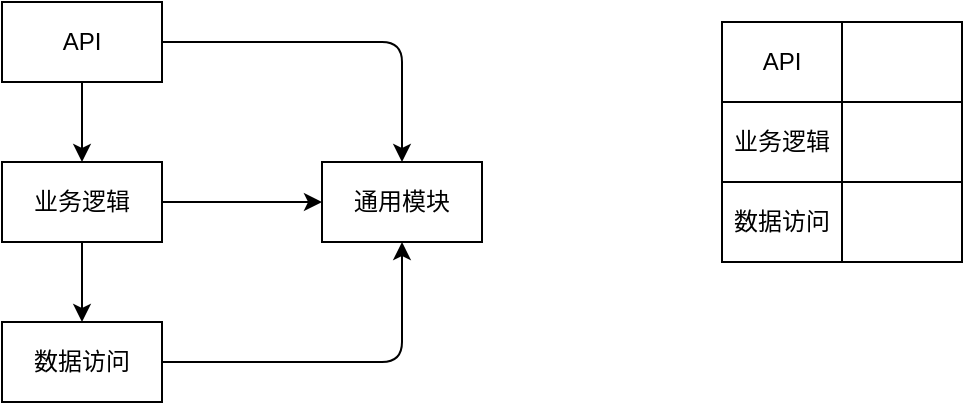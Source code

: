 <mxfile version="14.6.9" type="github">
  <diagram id="GY1wR1ctG8Jj0OJJDLwF" name="Page-1">
    <mxGraphModel dx="1182" dy="624" grid="1" gridSize="10" guides="1" tooltips="1" connect="1" arrows="1" fold="1" page="1" pageScale="1" pageWidth="827" pageHeight="1169" math="0" shadow="0">
      <root>
        <mxCell id="0" />
        <mxCell id="1" parent="0" />
        <mxCell id="LX0h06062_ws_X1BhVeB-3" value="" style="edgeStyle=orthogonalEdgeStyle;rounded=0;orthogonalLoop=1;jettySize=auto;html=1;" edge="1" parent="1" source="LX0h06062_ws_X1BhVeB-1" target="LX0h06062_ws_X1BhVeB-2">
          <mxGeometry relative="1" as="geometry" />
        </mxCell>
        <mxCell id="LX0h06062_ws_X1BhVeB-1" value="API" style="rounded=0;whiteSpace=wrap;html=1;" vertex="1" parent="1">
          <mxGeometry x="40" width="80" height="40" as="geometry" />
        </mxCell>
        <mxCell id="LX0h06062_ws_X1BhVeB-6" value="" style="edgeStyle=orthogonalEdgeStyle;rounded=0;orthogonalLoop=1;jettySize=auto;html=1;" edge="1" parent="1" source="LX0h06062_ws_X1BhVeB-2" target="LX0h06062_ws_X1BhVeB-4">
          <mxGeometry relative="1" as="geometry" />
        </mxCell>
        <mxCell id="LX0h06062_ws_X1BhVeB-7" value="" style="edgeStyle=orthogonalEdgeStyle;rounded=0;orthogonalLoop=1;jettySize=auto;html=1;" edge="1" parent="1" source="LX0h06062_ws_X1BhVeB-2" target="LX0h06062_ws_X1BhVeB-5">
          <mxGeometry relative="1" as="geometry" />
        </mxCell>
        <mxCell id="LX0h06062_ws_X1BhVeB-2" value="业务逻辑" style="rounded=0;whiteSpace=wrap;html=1;" vertex="1" parent="1">
          <mxGeometry x="40" y="80" width="80" height="40" as="geometry" />
        </mxCell>
        <mxCell id="LX0h06062_ws_X1BhVeB-4" value="数据访问" style="rounded=0;whiteSpace=wrap;html=1;" vertex="1" parent="1">
          <mxGeometry x="40" y="160" width="80" height="40" as="geometry" />
        </mxCell>
        <mxCell id="LX0h06062_ws_X1BhVeB-5" value="通用模块" style="rounded=0;whiteSpace=wrap;html=1;" vertex="1" parent="1">
          <mxGeometry x="200" y="80" width="80" height="40" as="geometry" />
        </mxCell>
        <mxCell id="LX0h06062_ws_X1BhVeB-9" value="" style="edgeStyle=segmentEdgeStyle;endArrow=classic;html=1;exitX=1;exitY=0.5;exitDx=0;exitDy=0;entryX=0.5;entryY=0;entryDx=0;entryDy=0;" edge="1" parent="1" source="LX0h06062_ws_X1BhVeB-1" target="LX0h06062_ws_X1BhVeB-5">
          <mxGeometry width="50" height="50" relative="1" as="geometry">
            <mxPoint x="130" y="50" as="sourcePoint" />
            <mxPoint x="180" as="targetPoint" />
          </mxGeometry>
        </mxCell>
        <mxCell id="LX0h06062_ws_X1BhVeB-10" value="" style="edgeStyle=segmentEdgeStyle;endArrow=classic;html=1;exitX=1;exitY=0.5;exitDx=0;exitDy=0;entryX=0.5;entryY=1;entryDx=0;entryDy=0;" edge="1" parent="1" source="LX0h06062_ws_X1BhVeB-4" target="LX0h06062_ws_X1BhVeB-5">
          <mxGeometry width="50" height="50" relative="1" as="geometry">
            <mxPoint x="140" y="200" as="sourcePoint" />
            <mxPoint x="190" y="150" as="targetPoint" />
          </mxGeometry>
        </mxCell>
        <mxCell id="LX0h06062_ws_X1BhVeB-34" value="" style="shape=table;html=1;whiteSpace=wrap;startSize=0;container=1;collapsible=0;childLayout=tableLayout;" vertex="1" parent="1">
          <mxGeometry x="400" y="10" width="120" height="120" as="geometry" />
        </mxCell>
        <mxCell id="LX0h06062_ws_X1BhVeB-35" value="" style="shape=partialRectangle;html=1;whiteSpace=wrap;collapsible=0;dropTarget=0;pointerEvents=0;fillColor=none;top=0;left=0;bottom=0;right=0;points=[[0,0.5],[1,0.5]];portConstraint=eastwest;" vertex="1" parent="LX0h06062_ws_X1BhVeB-34">
          <mxGeometry width="120" height="40" as="geometry" />
        </mxCell>
        <mxCell id="LX0h06062_ws_X1BhVeB-36" value="API" style="shape=partialRectangle;html=1;whiteSpace=wrap;connectable=0;fillColor=none;top=0;left=0;bottom=0;right=0;overflow=hidden;" vertex="1" parent="LX0h06062_ws_X1BhVeB-35">
          <mxGeometry width="60" height="40" as="geometry" />
        </mxCell>
        <mxCell id="LX0h06062_ws_X1BhVeB-37" value="" style="shape=partialRectangle;html=1;whiteSpace=wrap;connectable=0;fillColor=none;top=0;left=0;bottom=0;right=0;overflow=hidden;" vertex="1" parent="LX0h06062_ws_X1BhVeB-35">
          <mxGeometry x="60" width="60" height="40" as="geometry" />
        </mxCell>
        <mxCell id="LX0h06062_ws_X1BhVeB-39" value="" style="shape=partialRectangle;html=1;whiteSpace=wrap;collapsible=0;dropTarget=0;pointerEvents=0;fillColor=none;top=0;left=0;bottom=0;right=0;points=[[0,0.5],[1,0.5]];portConstraint=eastwest;" vertex="1" parent="LX0h06062_ws_X1BhVeB-34">
          <mxGeometry y="40" width="120" height="40" as="geometry" />
        </mxCell>
        <mxCell id="LX0h06062_ws_X1BhVeB-40" value="业务逻辑" style="shape=partialRectangle;html=1;whiteSpace=wrap;connectable=0;fillColor=none;top=0;left=0;bottom=0;right=0;overflow=hidden;" vertex="1" parent="LX0h06062_ws_X1BhVeB-39">
          <mxGeometry width="60" height="40" as="geometry" />
        </mxCell>
        <mxCell id="LX0h06062_ws_X1BhVeB-41" value="" style="shape=partialRectangle;html=1;whiteSpace=wrap;connectable=0;fillColor=none;top=0;left=0;bottom=0;right=0;overflow=hidden;" vertex="1" parent="LX0h06062_ws_X1BhVeB-39">
          <mxGeometry x="60" width="60" height="40" as="geometry" />
        </mxCell>
        <mxCell id="LX0h06062_ws_X1BhVeB-43" value="" style="shape=partialRectangle;html=1;whiteSpace=wrap;collapsible=0;dropTarget=0;pointerEvents=0;fillColor=none;top=0;left=0;bottom=0;right=0;points=[[0,0.5],[1,0.5]];portConstraint=eastwest;" vertex="1" parent="LX0h06062_ws_X1BhVeB-34">
          <mxGeometry y="80" width="120" height="40" as="geometry" />
        </mxCell>
        <mxCell id="LX0h06062_ws_X1BhVeB-44" value="数据访问" style="shape=partialRectangle;html=1;whiteSpace=wrap;connectable=0;fillColor=none;top=0;left=0;bottom=0;right=0;overflow=hidden;" vertex="1" parent="LX0h06062_ws_X1BhVeB-43">
          <mxGeometry width="60" height="40" as="geometry" />
        </mxCell>
        <mxCell id="LX0h06062_ws_X1BhVeB-45" value="" style="shape=partialRectangle;html=1;whiteSpace=wrap;connectable=0;fillColor=none;top=0;left=0;bottom=0;right=0;overflow=hidden;" vertex="1" parent="LX0h06062_ws_X1BhVeB-43">
          <mxGeometry x="60" width="60" height="40" as="geometry" />
        </mxCell>
      </root>
    </mxGraphModel>
  </diagram>
</mxfile>
